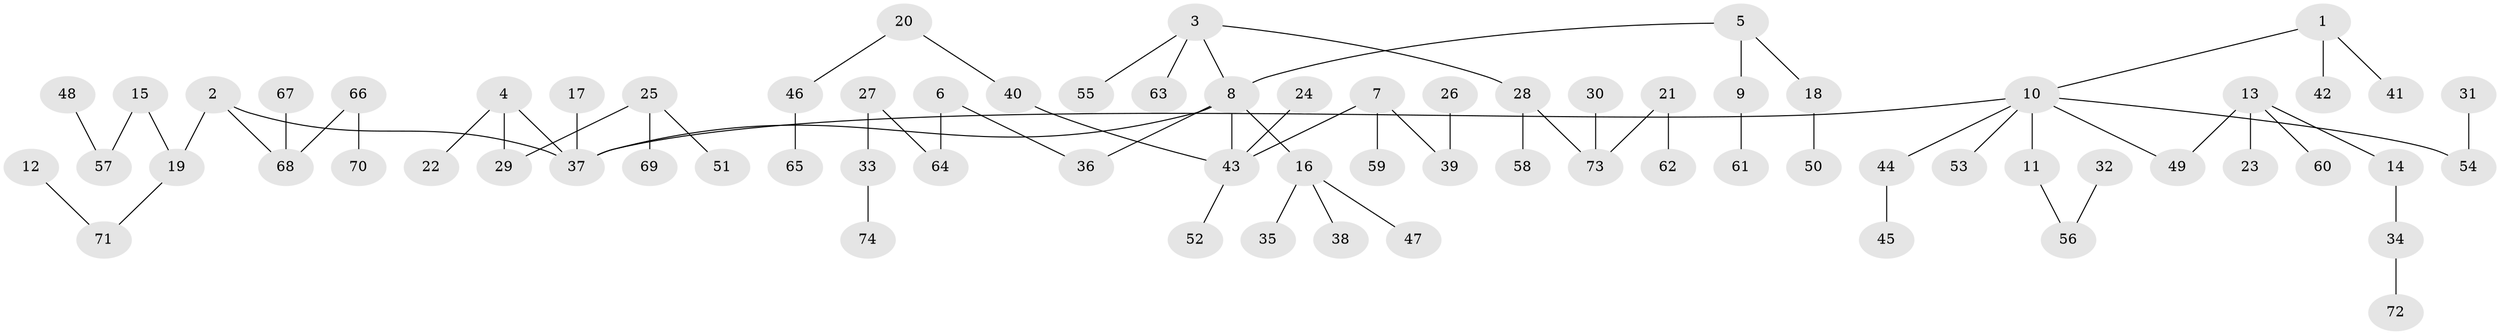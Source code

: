 // original degree distribution, {3: 0.1721311475409836, 7: 0.01639344262295082, 6: 0.01639344262295082, 4: 0.05737704918032787, 2: 0.2540983606557377, 5: 0.00819672131147541, 1: 0.47540983606557374}
// Generated by graph-tools (version 1.1) at 2025/37/03/04/25 23:37:20]
// undirected, 74 vertices, 73 edges
graph export_dot {
  node [color=gray90,style=filled];
  1;
  2;
  3;
  4;
  5;
  6;
  7;
  8;
  9;
  10;
  11;
  12;
  13;
  14;
  15;
  16;
  17;
  18;
  19;
  20;
  21;
  22;
  23;
  24;
  25;
  26;
  27;
  28;
  29;
  30;
  31;
  32;
  33;
  34;
  35;
  36;
  37;
  38;
  39;
  40;
  41;
  42;
  43;
  44;
  45;
  46;
  47;
  48;
  49;
  50;
  51;
  52;
  53;
  54;
  55;
  56;
  57;
  58;
  59;
  60;
  61;
  62;
  63;
  64;
  65;
  66;
  67;
  68;
  69;
  70;
  71;
  72;
  73;
  74;
  1 -- 10 [weight=1.0];
  1 -- 41 [weight=1.0];
  1 -- 42 [weight=1.0];
  2 -- 19 [weight=1.0];
  2 -- 37 [weight=1.0];
  2 -- 68 [weight=1.0];
  3 -- 8 [weight=1.0];
  3 -- 28 [weight=1.0];
  3 -- 55 [weight=1.0];
  3 -- 63 [weight=1.0];
  4 -- 22 [weight=1.0];
  4 -- 29 [weight=1.0];
  4 -- 37 [weight=1.0];
  5 -- 8 [weight=1.0];
  5 -- 9 [weight=1.0];
  5 -- 18 [weight=1.0];
  6 -- 36 [weight=1.0];
  6 -- 64 [weight=1.0];
  7 -- 39 [weight=1.0];
  7 -- 43 [weight=1.0];
  7 -- 59 [weight=1.0];
  8 -- 16 [weight=1.0];
  8 -- 36 [weight=1.0];
  8 -- 37 [weight=1.0];
  8 -- 43 [weight=1.0];
  9 -- 61 [weight=1.0];
  10 -- 11 [weight=1.0];
  10 -- 37 [weight=1.0];
  10 -- 44 [weight=1.0];
  10 -- 49 [weight=1.0];
  10 -- 53 [weight=1.0];
  10 -- 54 [weight=1.0];
  11 -- 56 [weight=1.0];
  12 -- 71 [weight=1.0];
  13 -- 14 [weight=1.0];
  13 -- 23 [weight=1.0];
  13 -- 49 [weight=1.0];
  13 -- 60 [weight=1.0];
  14 -- 34 [weight=1.0];
  15 -- 19 [weight=1.0];
  15 -- 57 [weight=1.0];
  16 -- 35 [weight=1.0];
  16 -- 38 [weight=1.0];
  16 -- 47 [weight=1.0];
  17 -- 37 [weight=1.0];
  18 -- 50 [weight=1.0];
  19 -- 71 [weight=1.0];
  20 -- 40 [weight=1.0];
  20 -- 46 [weight=1.0];
  21 -- 62 [weight=1.0];
  21 -- 73 [weight=1.0];
  24 -- 43 [weight=1.0];
  25 -- 29 [weight=1.0];
  25 -- 51 [weight=1.0];
  25 -- 69 [weight=1.0];
  26 -- 39 [weight=1.0];
  27 -- 33 [weight=1.0];
  27 -- 64 [weight=1.0];
  28 -- 58 [weight=1.0];
  28 -- 73 [weight=1.0];
  30 -- 73 [weight=1.0];
  31 -- 54 [weight=1.0];
  32 -- 56 [weight=1.0];
  33 -- 74 [weight=1.0];
  34 -- 72 [weight=1.0];
  40 -- 43 [weight=1.0];
  43 -- 52 [weight=1.0];
  44 -- 45 [weight=1.0];
  46 -- 65 [weight=1.0];
  48 -- 57 [weight=1.0];
  66 -- 68 [weight=1.0];
  66 -- 70 [weight=1.0];
  67 -- 68 [weight=1.0];
}

